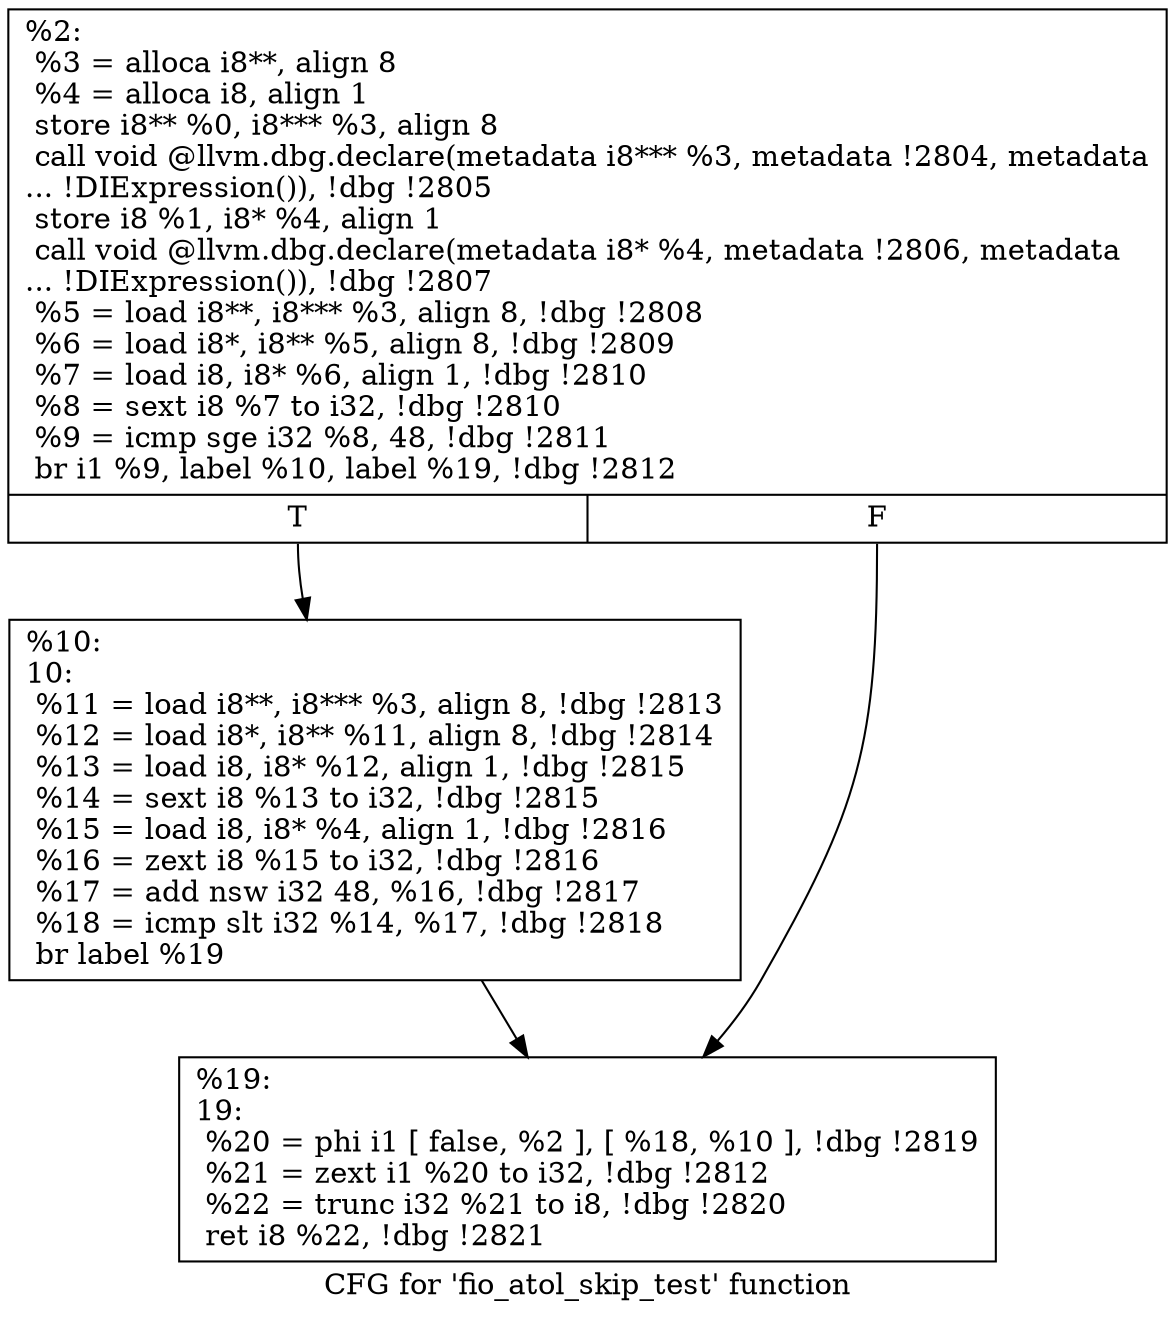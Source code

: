 digraph "CFG for 'fio_atol_skip_test' function" {
	label="CFG for 'fio_atol_skip_test' function";

	Node0x5568515a8b10 [shape=record,label="{%2:\l  %3 = alloca i8**, align 8\l  %4 = alloca i8, align 1\l  store i8** %0, i8*** %3, align 8\l  call void @llvm.dbg.declare(metadata i8*** %3, metadata !2804, metadata\l... !DIExpression()), !dbg !2805\l  store i8 %1, i8* %4, align 1\l  call void @llvm.dbg.declare(metadata i8* %4, metadata !2806, metadata\l... !DIExpression()), !dbg !2807\l  %5 = load i8**, i8*** %3, align 8, !dbg !2808\l  %6 = load i8*, i8** %5, align 8, !dbg !2809\l  %7 = load i8, i8* %6, align 1, !dbg !2810\l  %8 = sext i8 %7 to i32, !dbg !2810\l  %9 = icmp sge i32 %8, 48, !dbg !2811\l  br i1 %9, label %10, label %19, !dbg !2812\l|{<s0>T|<s1>F}}"];
	Node0x5568515a8b10:s0 -> Node0x5568515a8bc0;
	Node0x5568515a8b10:s1 -> Node0x5568515a8c10;
	Node0x5568515a8bc0 [shape=record,label="{%10:\l10:                                               \l  %11 = load i8**, i8*** %3, align 8, !dbg !2813\l  %12 = load i8*, i8** %11, align 8, !dbg !2814\l  %13 = load i8, i8* %12, align 1, !dbg !2815\l  %14 = sext i8 %13 to i32, !dbg !2815\l  %15 = load i8, i8* %4, align 1, !dbg !2816\l  %16 = zext i8 %15 to i32, !dbg !2816\l  %17 = add nsw i32 48, %16, !dbg !2817\l  %18 = icmp slt i32 %14, %17, !dbg !2818\l  br label %19\l}"];
	Node0x5568515a8bc0 -> Node0x5568515a8c10;
	Node0x5568515a8c10 [shape=record,label="{%19:\l19:                                               \l  %20 = phi i1 [ false, %2 ], [ %18, %10 ], !dbg !2819\l  %21 = zext i1 %20 to i32, !dbg !2812\l  %22 = trunc i32 %21 to i8, !dbg !2820\l  ret i8 %22, !dbg !2821\l}"];
}
